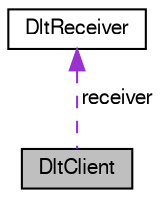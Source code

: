 digraph "DltClient"
{
  edge [fontname="FreeSans",fontsize="10",labelfontname="FreeSans",labelfontsize="10"];
  node [fontname="FreeSans",fontsize="10",shape=record];
  Node1 [label="DltClient",height=0.2,width=0.4,color="black", fillcolor="grey75", style="filled", fontcolor="black"];
  Node2 -> Node1 [dir="back",color="darkorchid3",fontsize="10",style="dashed",label=" receiver" ,fontname="FreeSans"];
  Node2 [label="DltReceiver",height=0.2,width=0.4,color="black", fillcolor="white", style="filled",URL="$struct_dlt_receiver.html"];
}
